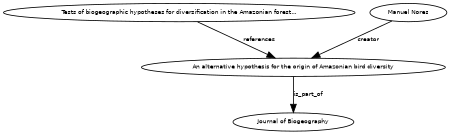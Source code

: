 digraph G {
size="3,3";
node [fontsize=7, fontname="Helvetica"];
edge [fontsize=7, fontname="Helvetica"];
node0 [label="An alternative hypothesis for the origin of Amazonian bird diversity", width=0.27433100247,height=0.27433100247];
node1 [label="Tests of biogeographic hypotheses for diversification in the Amazonian forest...", width=0.27433100247,height=0.27433100247];
node2 [label="Manuel Nores", width=0.27433100247,height=0.27433100247];
node3 [label="Journal of Biogeography", width=0.27433100247,height=0.27433100247];
node1 -> node0 [label="references"];
node2 -> node0 [label="creator"];
node0 -> node3 [label="is_part_of"];
}

